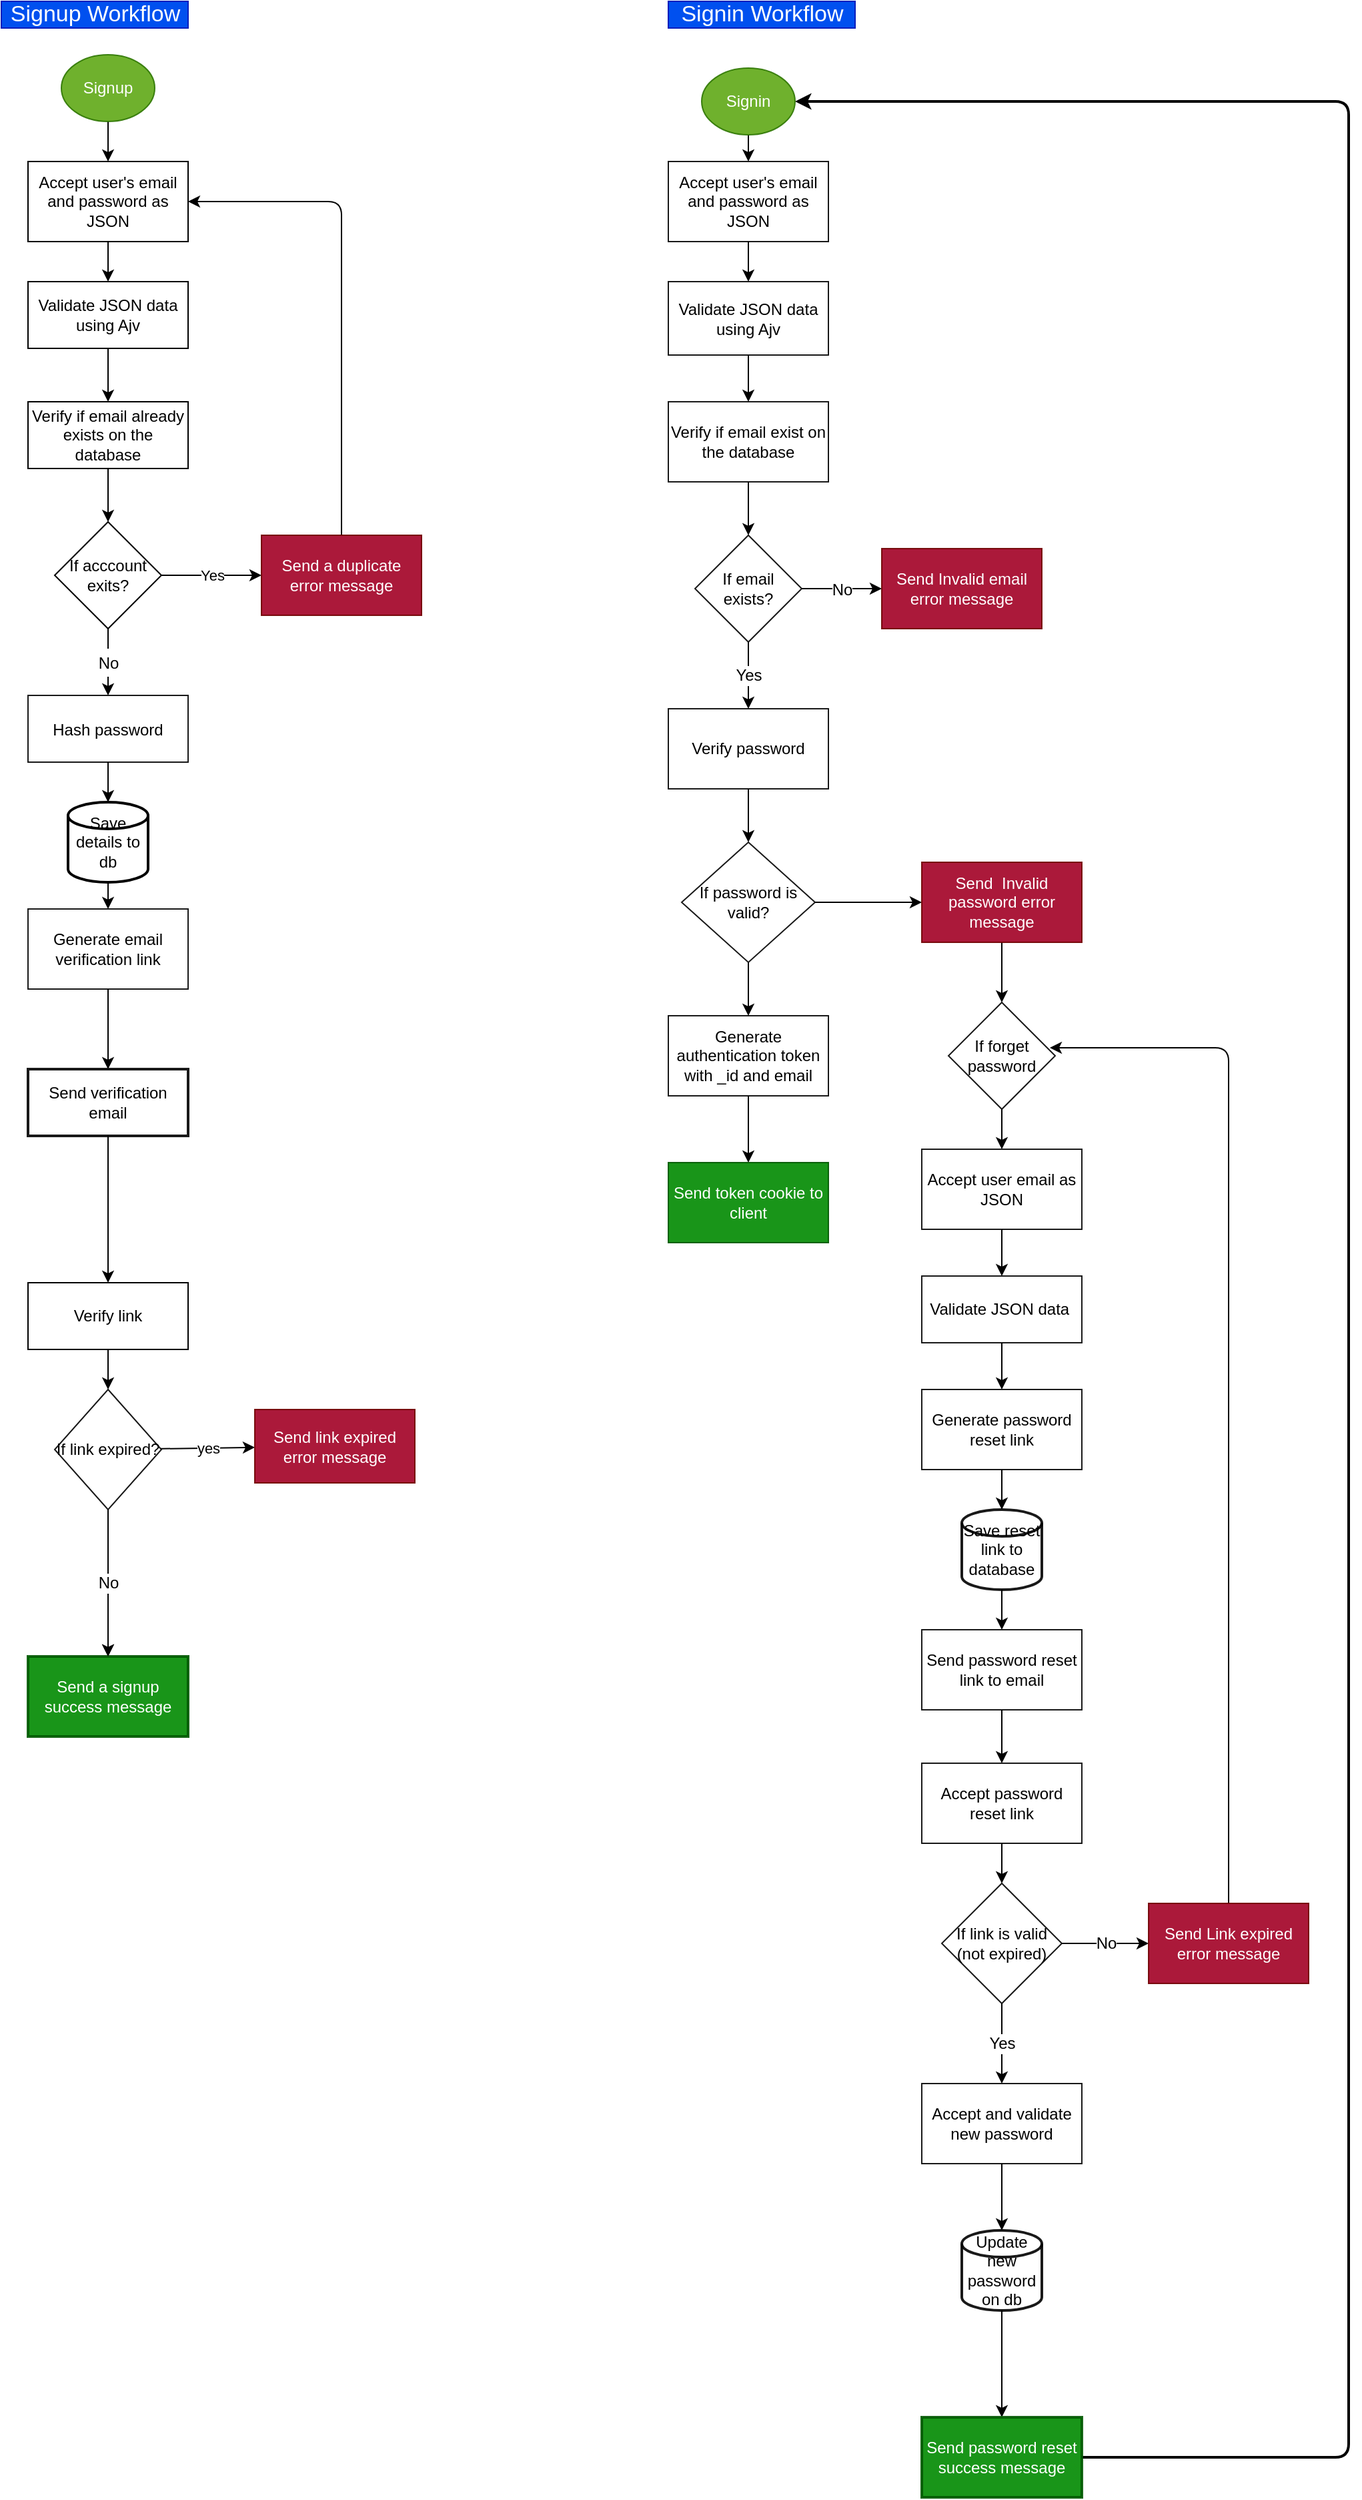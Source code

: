 <mxfile>
    <diagram id="qsI6oPGIzwRHsD8YyjTx" name="Authentication">
        <mxGraphModel dx="1055" dy="2053" grid="1" gridSize="10" guides="1" tooltips="1" connect="1" arrows="1" fold="1" page="1" pageScale="1" pageWidth="850" pageHeight="1100" math="0" shadow="0">
            <root>
                <mxCell id="0"/>
                <mxCell id="1" parent="0"/>
                <mxCell id="4" value="" style="edgeStyle=none;html=1;" parent="1" source="2" target="3" edge="1">
                    <mxGeometry relative="1" as="geometry"/>
                </mxCell>
                <mxCell id="2" value="Accept user's email and password as JSON" style="rounded=0;whiteSpace=wrap;html=1;" parent="1" vertex="1">
                    <mxGeometry x="130" y="70" width="120" height="60" as="geometry"/>
                </mxCell>
                <mxCell id="6" value="" style="edgeStyle=none;html=1;" parent="1" source="3" target="5" edge="1">
                    <mxGeometry relative="1" as="geometry"/>
                </mxCell>
                <mxCell id="3" value="Validate JSON data using Ajv" style="rounded=0;whiteSpace=wrap;html=1;" parent="1" vertex="1">
                    <mxGeometry x="130" y="160" width="120" height="50" as="geometry"/>
                </mxCell>
                <mxCell id="8" value="" style="edgeStyle=none;html=1;" parent="1" source="5" target="7" edge="1">
                    <mxGeometry relative="1" as="geometry"/>
                </mxCell>
                <mxCell id="5" value="Verify if email already exists on the database" style="rounded=0;whiteSpace=wrap;html=1;" parent="1" vertex="1">
                    <mxGeometry x="130" y="250" width="120" height="50" as="geometry"/>
                </mxCell>
                <mxCell id="12" value="Yes" style="edgeStyle=none;html=1;" parent="1" source="7" target="11" edge="1">
                    <mxGeometry relative="1" as="geometry"/>
                </mxCell>
                <mxCell id="24" value="&lt;font style=&quot;font-size: 12px&quot;&gt;No&lt;/font&gt;" style="edgeStyle=none;html=1;fontSize=17;" parent="1" source="7" target="22" edge="1">
                    <mxGeometry relative="1" as="geometry"/>
                </mxCell>
                <mxCell id="7" value="If acccount exits?" style="rhombus;whiteSpace=wrap;html=1;rounded=0;" parent="1" vertex="1">
                    <mxGeometry x="150" y="340" width="80" height="80" as="geometry"/>
                </mxCell>
                <mxCell id="112" style="edgeStyle=none;html=1;exitX=0.5;exitY=0;exitDx=0;exitDy=0;entryX=1;entryY=0.5;entryDx=0;entryDy=0;" parent="1" source="11" target="2" edge="1">
                    <mxGeometry relative="1" as="geometry">
                        <Array as="points">
                            <mxPoint x="365" y="100"/>
                        </Array>
                    </mxGeometry>
                </mxCell>
                <mxCell id="11" value="Send a duplicate error message" style="whiteSpace=wrap;html=1;rounded=0;fillColor=#a20025;fontColor=#ffffff;strokeColor=#6F0000;opacity=90;" parent="1" vertex="1">
                    <mxGeometry x="305" y="350" width="120" height="60" as="geometry"/>
                </mxCell>
                <mxCell id="116" style="edgeStyle=none;html=1;" parent="1" source="16" target="103" edge="1">
                    <mxGeometry relative="1" as="geometry"/>
                </mxCell>
                <mxCell id="16" value="Send verification email" style="whiteSpace=wrap;html=1;strokeWidth=2;opacity=90;" parent="1" vertex="1">
                    <mxGeometry x="130" y="750" width="120" height="50" as="geometry"/>
                </mxCell>
                <mxCell id="27" value="" style="edgeStyle=none;html=1;fontSize=12;startArrow=none;" parent="1" source="51" target="26" edge="1">
                    <mxGeometry relative="1" as="geometry">
                        <mxPoint x="190" y="870" as="sourcePoint"/>
                    </mxGeometry>
                </mxCell>
                <mxCell id="20" value="&lt;font style=&quot;font-size: 17px&quot;&gt;Signup Workflow&lt;/font&gt;" style="text;html=1;align=center;verticalAlign=middle;resizable=0;points=[];autosize=1;strokeColor=#001DBC;fillColor=#0050ef;fontColor=#ffffff;" parent="1" vertex="1">
                    <mxGeometry x="110" y="-50" width="140" height="20" as="geometry"/>
                </mxCell>
                <mxCell id="114" value="" style="edgeStyle=none;html=1;" parent="1" source="22" target="113" edge="1">
                    <mxGeometry relative="1" as="geometry"/>
                </mxCell>
                <mxCell id="22" value="&lt;span style=&quot;font-size: 12px&quot;&gt;Hash password&lt;/span&gt;" style="whiteSpace=wrap;html=1;fontSize=17;opacity=90;strokeWidth=1;" parent="1" vertex="1">
                    <mxGeometry x="130" y="470" width="120" height="50" as="geometry"/>
                </mxCell>
                <mxCell id="26" value="Send a signup success message" style="whiteSpace=wrap;html=1;strokeWidth=2;opacity=90;fillColor=#008a00;fontColor=#ffffff;strokeColor=#005700;" parent="1" vertex="1">
                    <mxGeometry x="130" y="1190" width="120" height="60" as="geometry"/>
                </mxCell>
                <mxCell id="31" value="" style="edgeStyle=none;html=1;fontSize=17;" parent="1" source="28" target="30" edge="1">
                    <mxGeometry relative="1" as="geometry"/>
                </mxCell>
                <mxCell id="28" value="Accept user's email and password as JSON" style="whiteSpace=wrap;html=1;fontSize=12;strokeWidth=1;opacity=90;" parent="1" vertex="1">
                    <mxGeometry x="610" y="70" width="120" height="60" as="geometry"/>
                </mxCell>
                <mxCell id="29" value="&lt;font style=&quot;font-size: 17px&quot;&gt;Signin Workflow&lt;/font&gt;" style="text;html=1;align=center;verticalAlign=middle;resizable=0;points=[];autosize=1;strokeColor=#001DBC;fillColor=#0050ef;fontSize=12;fontColor=#ffffff;" parent="1" vertex="1">
                    <mxGeometry x="610" y="-50" width="140" height="20" as="geometry"/>
                </mxCell>
                <mxCell id="33" value="" style="edgeStyle=none;html=1;fontSize=17;" parent="1" source="30" target="32" edge="1">
                    <mxGeometry relative="1" as="geometry"/>
                </mxCell>
                <mxCell id="30" value="Validate JSON data using Ajv" style="whiteSpace=wrap;html=1;strokeWidth=1;opacity=90;" parent="1" vertex="1">
                    <mxGeometry x="610" y="160" width="120" height="55" as="geometry"/>
                </mxCell>
                <mxCell id="35" value="" style="edgeStyle=none;html=1;fontSize=17;" parent="1" source="32" target="34" edge="1">
                    <mxGeometry relative="1" as="geometry"/>
                </mxCell>
                <mxCell id="32" value="Verify if email exist on the database" style="whiteSpace=wrap;html=1;strokeWidth=1;opacity=90;" parent="1" vertex="1">
                    <mxGeometry x="610" y="250" width="120" height="60" as="geometry"/>
                </mxCell>
                <mxCell id="37" value="&lt;font style=&quot;font-size: 12px&quot;&gt;No&lt;/font&gt;" style="edgeStyle=none;html=1;fontSize=17;" parent="1" source="34" target="36" edge="1">
                    <mxGeometry relative="1" as="geometry"/>
                </mxCell>
                <mxCell id="40" value="Yes" style="edgeStyle=none;html=1;fontSize=12;" parent="1" source="34" target="39" edge="1">
                    <mxGeometry relative="1" as="geometry"/>
                </mxCell>
                <mxCell id="34" value="If email exists?" style="rhombus;whiteSpace=wrap;html=1;strokeWidth=1;opacity=90;" parent="1" vertex="1">
                    <mxGeometry x="630" y="350" width="80" height="80" as="geometry"/>
                </mxCell>
                <mxCell id="36" value="Send Invalid email error message" style="whiteSpace=wrap;html=1;strokeWidth=1;opacity=90;fillColor=#a20025;fontColor=#ffffff;strokeColor=#6F0000;" parent="1" vertex="1">
                    <mxGeometry x="770" y="360" width="120" height="60" as="geometry"/>
                </mxCell>
                <mxCell id="42" value="" style="edgeStyle=none;html=1;fontSize=12;" parent="1" source="39" target="41" edge="1">
                    <mxGeometry relative="1" as="geometry"/>
                </mxCell>
                <mxCell id="39" value="Verify password" style="whiteSpace=wrap;html=1;strokeWidth=1;opacity=90;" parent="1" vertex="1">
                    <mxGeometry x="610" y="480" width="120" height="60" as="geometry"/>
                </mxCell>
                <mxCell id="44" value="" style="edgeStyle=none;html=1;fontSize=12;" parent="1" source="41" target="43" edge="1">
                    <mxGeometry relative="1" as="geometry"/>
                </mxCell>
                <mxCell id="48" value="" style="edgeStyle=none;html=1;fontSize=12;" parent="1" source="41" target="47" edge="1">
                    <mxGeometry relative="1" as="geometry"/>
                </mxCell>
                <mxCell id="41" value="If password is valid?" style="rhombus;whiteSpace=wrap;html=1;strokeWidth=1;opacity=90;" parent="1" vertex="1">
                    <mxGeometry x="620" y="580" width="100" height="90" as="geometry"/>
                </mxCell>
                <mxCell id="56" value="" style="edgeStyle=none;html=1;fontSize=12;" parent="1" source="43" target="55" edge="1">
                    <mxGeometry relative="1" as="geometry"/>
                </mxCell>
                <mxCell id="43" value="Send&amp;nbsp; Invalid password error message" style="whiteSpace=wrap;html=1;strokeWidth=1;opacity=90;fillColor=#a20025;fontColor=#ffffff;strokeColor=#6F0000;" parent="1" vertex="1">
                    <mxGeometry x="800" y="595" width="120" height="60" as="geometry"/>
                </mxCell>
                <mxCell id="50" value="" style="edgeStyle=none;html=1;fontSize=12;" parent="1" source="47" target="49" edge="1">
                    <mxGeometry relative="1" as="geometry"/>
                </mxCell>
                <mxCell id="47" value="Generate authentication token with _id and email" style="whiteSpace=wrap;html=1;strokeWidth=1;opacity=90;" parent="1" vertex="1">
                    <mxGeometry x="610" y="710" width="120" height="60" as="geometry"/>
                </mxCell>
                <mxCell id="49" value="Send token cookie to client" style="whiteSpace=wrap;html=1;strokeWidth=1;opacity=90;fillColor=#008a00;fontColor=#ffffff;strokeColor=#005700;" parent="1" vertex="1">
                    <mxGeometry x="610" y="820" width="120" height="60" as="geometry"/>
                </mxCell>
                <mxCell id="54" value="No" style="edgeStyle=none;html=1;fontSize=12;" parent="1" source="51" target="26" edge="1">
                    <mxGeometry relative="1" as="geometry"/>
                </mxCell>
                <mxCell id="58" value="" style="edgeStyle=none;html=1;fontSize=12;" parent="1" source="55" target="57" edge="1">
                    <mxGeometry relative="1" as="geometry"/>
                </mxCell>
                <mxCell id="55" value="If forget password" style="rhombus;whiteSpace=wrap;html=1;fontSize=12;strokeWidth=1;opacity=90;" parent="1" vertex="1">
                    <mxGeometry x="820" y="700" width="80" height="80" as="geometry"/>
                </mxCell>
                <mxCell id="60" value="" style="edgeStyle=none;html=1;fontSize=12;" parent="1" source="57" target="59" edge="1">
                    <mxGeometry relative="1" as="geometry"/>
                </mxCell>
                <mxCell id="57" value="Accept user email as JSON" style="whiteSpace=wrap;html=1;strokeWidth=1;opacity=90;" parent="1" vertex="1">
                    <mxGeometry x="800" y="810" width="120" height="60" as="geometry"/>
                </mxCell>
                <mxCell id="67" value="" style="edgeStyle=none;html=1;fontSize=12;" parent="1" source="59" target="66" edge="1">
                    <mxGeometry relative="1" as="geometry"/>
                </mxCell>
                <mxCell id="59" value="Validate JSON data&amp;nbsp;" style="whiteSpace=wrap;html=1;strokeWidth=1;opacity=90;" parent="1" vertex="1">
                    <mxGeometry x="800" y="905" width="120" height="50" as="geometry"/>
                </mxCell>
                <mxCell id="64" value="" style="edgeStyle=none;html=1;fontSize=12;" parent="1" source="61" target="63" edge="1">
                    <mxGeometry relative="1" as="geometry"/>
                </mxCell>
                <mxCell id="61" value="Send password reset link to email" style="whiteSpace=wrap;html=1;strokeWidth=1;opacity=90;" parent="1" vertex="1">
                    <mxGeometry x="800" y="1170" width="120" height="60" as="geometry"/>
                </mxCell>
                <mxCell id="70" value="" style="edgeStyle=none;html=1;fontSize=12;" parent="1" source="63" target="69" edge="1">
                    <mxGeometry relative="1" as="geometry"/>
                </mxCell>
                <mxCell id="63" value="Accept password reset link" style="whiteSpace=wrap;html=1;strokeWidth=1;opacity=90;" parent="1" vertex="1">
                    <mxGeometry x="800" y="1270" width="120" height="60" as="geometry"/>
                </mxCell>
                <mxCell id="80" value="" style="edgeStyle=none;html=1;fontSize=12;" parent="1" source="66" target="79" edge="1">
                    <mxGeometry relative="1" as="geometry"/>
                </mxCell>
                <mxCell id="66" value="Generate password reset link" style="whiteSpace=wrap;html=1;fontSize=12;strokeWidth=1;opacity=90;" parent="1" vertex="1">
                    <mxGeometry x="800" y="990" width="120" height="60" as="geometry"/>
                </mxCell>
                <mxCell id="72" value="Yes" style="edgeStyle=none;html=1;fontSize=12;" parent="1" source="69" target="71" edge="1">
                    <mxGeometry relative="1" as="geometry"/>
                </mxCell>
                <mxCell id="84" value="No" style="edgeStyle=none;html=1;fontSize=12;" parent="1" source="69" target="83" edge="1">
                    <mxGeometry relative="1" as="geometry"/>
                </mxCell>
                <mxCell id="69" value="If link is valid (not expired)" style="rhombus;whiteSpace=wrap;html=1;strokeWidth=1;opacity=90;" parent="1" vertex="1">
                    <mxGeometry x="815" y="1360" width="90" height="90" as="geometry"/>
                </mxCell>
                <mxCell id="76" value="" style="edgeStyle=none;html=1;fontSize=12;entryX=0.5;entryY=0;entryDx=0;entryDy=0;entryPerimeter=0;" parent="1" source="71" target="77" edge="1">
                    <mxGeometry relative="1" as="geometry">
                        <mxPoint x="860" y="1610" as="targetPoint"/>
                    </mxGeometry>
                </mxCell>
                <mxCell id="71" value="Accept and validate new password" style="whiteSpace=wrap;html=1;strokeWidth=1;opacity=90;" parent="1" vertex="1">
                    <mxGeometry x="800" y="1510" width="120" height="60" as="geometry"/>
                </mxCell>
                <mxCell id="87" value="" style="edgeStyle=none;html=1;fontSize=12;" parent="1" source="77" target="86" edge="1">
                    <mxGeometry relative="1" as="geometry"/>
                </mxCell>
                <mxCell id="77" value="Update new password on db" style="strokeWidth=2;html=1;shape=mxgraph.flowchart.database;whiteSpace=wrap;fontSize=12;opacity=90;" parent="1" vertex="1">
                    <mxGeometry x="830" y="1620" width="60" height="60" as="geometry"/>
                </mxCell>
                <mxCell id="82" value="" style="edgeStyle=none;html=1;fontSize=12;" parent="1" source="79" target="61" edge="1">
                    <mxGeometry relative="1" as="geometry"/>
                </mxCell>
                <mxCell id="79" value="Save reset link to database" style="strokeWidth=2;html=1;shape=mxgraph.flowchart.database;whiteSpace=wrap;fontSize=12;opacity=90;" parent="1" vertex="1">
                    <mxGeometry x="830" y="1080" width="60" height="60" as="geometry"/>
                </mxCell>
                <mxCell id="85" style="edgeStyle=none;html=1;entryX=0.95;entryY=0.425;entryDx=0;entryDy=0;entryPerimeter=0;fontSize=12;" parent="1" source="83" target="55" edge="1">
                    <mxGeometry relative="1" as="geometry">
                        <Array as="points">
                            <mxPoint x="1030" y="734"/>
                        </Array>
                    </mxGeometry>
                </mxCell>
                <mxCell id="83" value="Send Link expired error message" style="whiteSpace=wrap;html=1;strokeWidth=1;opacity=90;fillColor=#a20025;fontColor=#ffffff;strokeColor=#6F0000;" parent="1" vertex="1">
                    <mxGeometry x="970" y="1375" width="120" height="60" as="geometry"/>
                </mxCell>
                <mxCell id="96" style="edgeStyle=none;html=1;exitX=1;exitY=0.5;exitDx=0;exitDy=0;entryX=1;entryY=0.5;entryDx=0;entryDy=0;fontSize=12;strokeWidth=2;" parent="1" source="86" target="89" edge="1">
                    <mxGeometry relative="1" as="geometry">
                        <Array as="points">
                            <mxPoint x="1120" y="1790"/>
                            <mxPoint x="1120" y="25"/>
                        </Array>
                    </mxGeometry>
                </mxCell>
                <mxCell id="86" value="Send password reset success message" style="whiteSpace=wrap;html=1;strokeWidth=2;opacity=90;fillColor=#008a00;fontColor=#ffffff;strokeColor=#005700;" parent="1" vertex="1">
                    <mxGeometry x="800" y="1760" width="120" height="60" as="geometry"/>
                </mxCell>
                <mxCell id="92" value="" style="edgeStyle=none;html=1;fontSize=12;" parent="1" source="89" target="28" edge="1">
                    <mxGeometry relative="1" as="geometry"/>
                </mxCell>
                <mxCell id="89" value="Signin" style="ellipse;whiteSpace=wrap;html=1;fontSize=12;strokeWidth=1;opacity=90;fillColor=#60a917;fontColor=#ffffff;strokeColor=#2D7600;" parent="1" vertex="1">
                    <mxGeometry x="635" width="70" height="50" as="geometry"/>
                </mxCell>
                <mxCell id="94" value="" style="edgeStyle=none;html=1;fontSize=12;" parent="1" source="93" target="2" edge="1">
                    <mxGeometry relative="1" as="geometry"/>
                </mxCell>
                <mxCell id="93" value="Signup" style="ellipse;whiteSpace=wrap;html=1;fontSize=12;strokeWidth=1;opacity=90;fillColor=#60a917;fontColor=#ffffff;strokeColor=#2D7600;" parent="1" vertex="1">
                    <mxGeometry x="155" y="-10" width="70" height="50" as="geometry"/>
                </mxCell>
                <mxCell id="107" value="yes" style="edgeStyle=none;html=1;" parent="1" source="51" target="106" edge="1">
                    <mxGeometry relative="1" as="geometry"/>
                </mxCell>
                <mxCell id="51" value="If link expired?" style="rhombus;whiteSpace=wrap;html=1;fontSize=12;strokeWidth=1;opacity=90;" parent="1" vertex="1">
                    <mxGeometry x="150" y="990" width="80" height="90" as="geometry"/>
                </mxCell>
                <mxCell id="111" style="edgeStyle=none;html=1;exitX=0.5;exitY=1;exitDx=0;exitDy=0;entryX=0.5;entryY=0;entryDx=0;entryDy=0;" parent="1" source="98" target="16" edge="1">
                    <mxGeometry relative="1" as="geometry"/>
                </mxCell>
                <mxCell id="98" value="Generate email verification link" style="rounded=0;whiteSpace=wrap;html=1;fontSize=12;strokeWidth=1;opacity=90;" parent="1" vertex="1">
                    <mxGeometry x="130" y="630" width="120" height="60" as="geometry"/>
                </mxCell>
                <mxCell id="105" value="" style="edgeStyle=none;html=1;" parent="1" source="103" target="51" edge="1">
                    <mxGeometry relative="1" as="geometry"/>
                </mxCell>
                <mxCell id="103" value="Verify link" style="whiteSpace=wrap;html=1;" parent="1" vertex="1">
                    <mxGeometry x="130" y="910" width="120" height="50" as="geometry"/>
                </mxCell>
                <mxCell id="106" value="Send link expired error message" style="whiteSpace=wrap;html=1;strokeWidth=1;opacity=90;fillColor=#a20025;fontColor=#ffffff;strokeColor=#6F0000;" parent="1" vertex="1">
                    <mxGeometry x="300" y="1005" width="120" height="55" as="geometry"/>
                </mxCell>
                <mxCell id="115" value="" style="edgeStyle=none;html=1;" parent="1" source="113" target="98" edge="1">
                    <mxGeometry relative="1" as="geometry"/>
                </mxCell>
                <mxCell id="113" value="Save details to db" style="strokeWidth=2;html=1;shape=mxgraph.flowchart.database;whiteSpace=wrap;" parent="1" vertex="1">
                    <mxGeometry x="160" y="550" width="60" height="60" as="geometry"/>
                </mxCell>
            </root>
        </mxGraphModel>
    </diagram>
</mxfile>